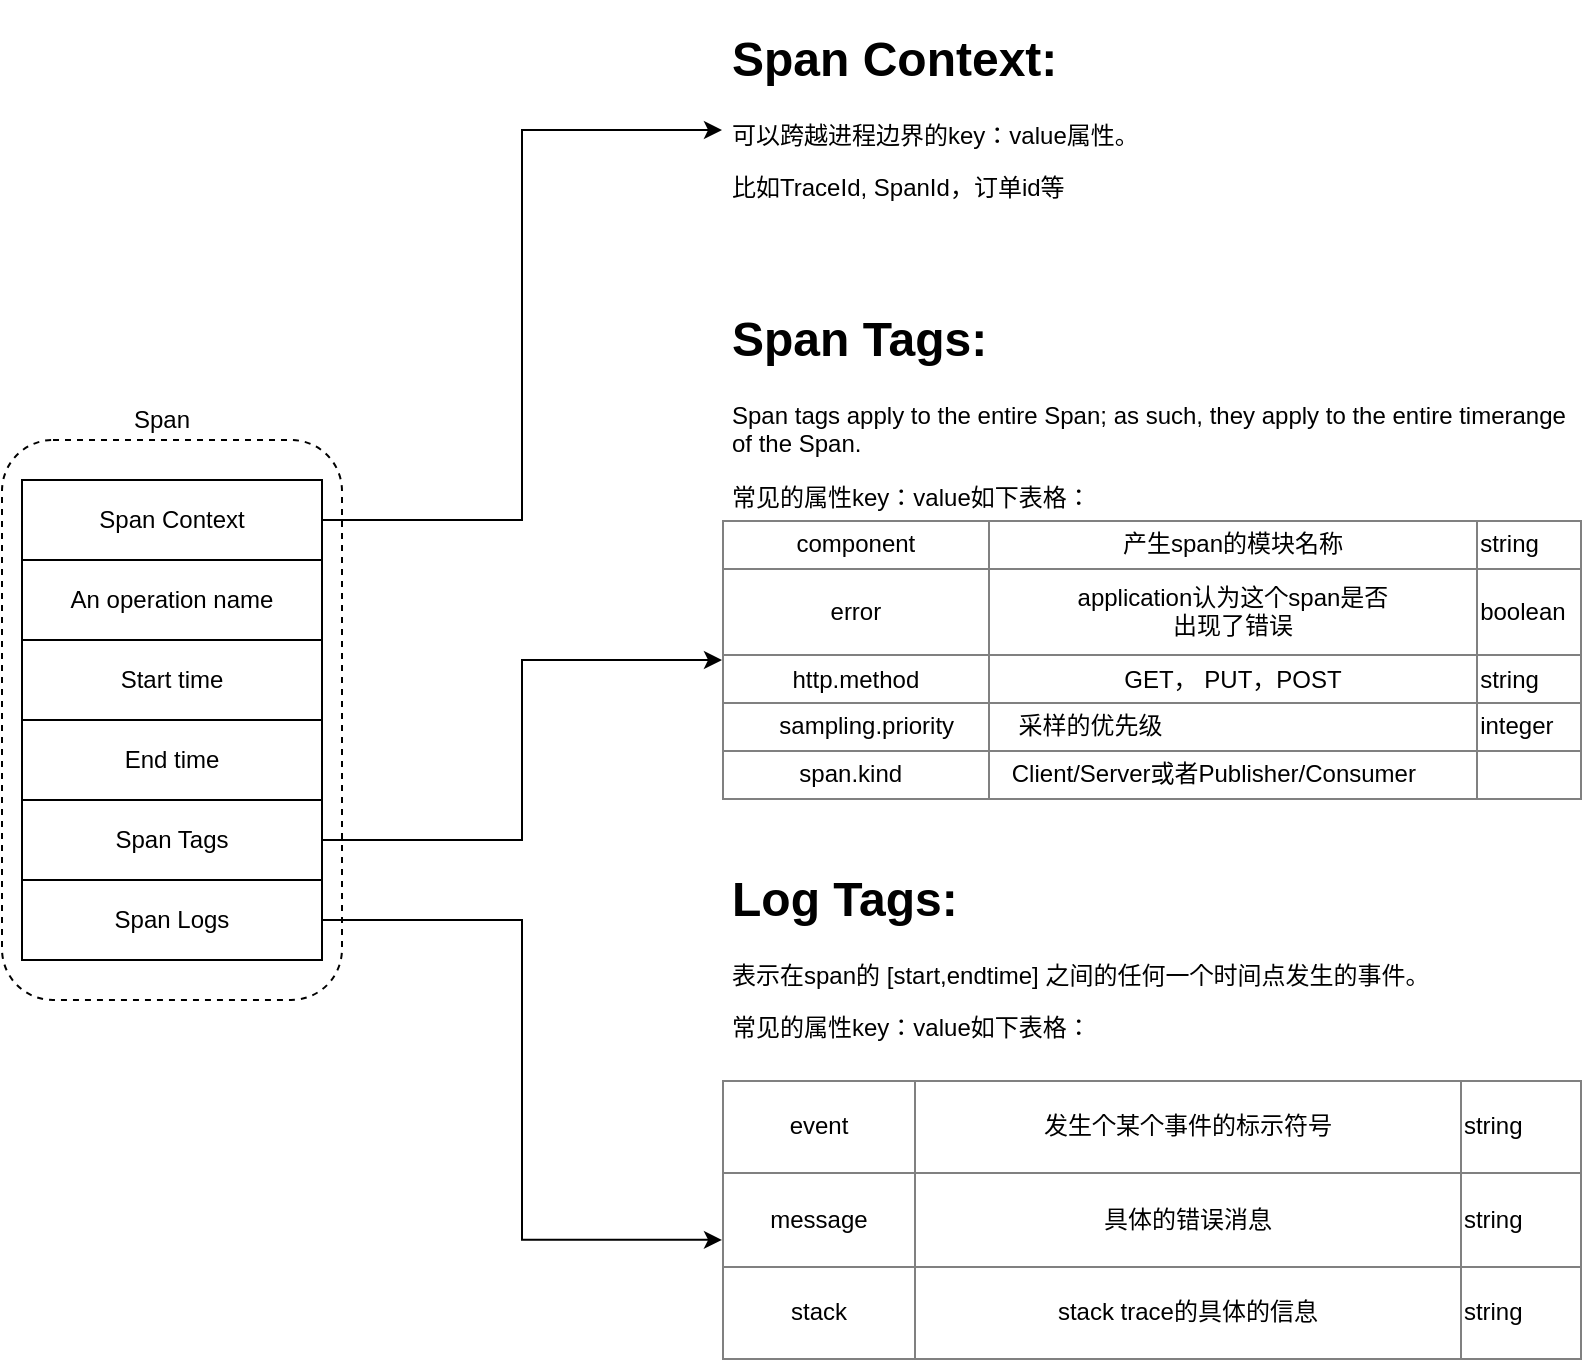 <mxfile version="10.6.5" type="github"><diagram id="Be28StreH6nC1CHvk1Et" name="Page-1"><mxGraphModel dx="854" dy="1713" grid="1" gridSize="10" guides="1" tooltips="1" connect="1" arrows="1" fold="1" page="1" pageScale="1" pageWidth="827" pageHeight="1169" math="0" shadow="0"><root><mxCell id="0"/><mxCell id="1" parent="0"/><mxCell id="36NQ3Q5xnYIMxYDtHXjG-8" value="" style="rounded=1;whiteSpace=wrap;html=1;fillColor=none;dashed=1;" vertex="1" parent="1"><mxGeometry x="180" y="80" width="170" height="280" as="geometry"/></mxCell><mxCell id="36NQ3Q5xnYIMxYDtHXjG-2" value="An operation name" style="rounded=0;whiteSpace=wrap;html=1;" vertex="1" parent="1"><mxGeometry x="190" y="140" width="150" height="40" as="geometry"/></mxCell><mxCell id="36NQ3Q5xnYIMxYDtHXjG-3" value="Start time" style="rounded=0;whiteSpace=wrap;html=1;" vertex="1" parent="1"><mxGeometry x="190" y="180" width="150" height="40" as="geometry"/></mxCell><mxCell id="36NQ3Q5xnYIMxYDtHXjG-4" value="End time" style="rounded=0;whiteSpace=wrap;html=1;" vertex="1" parent="1"><mxGeometry x="190" y="220" width="150" height="40" as="geometry"/></mxCell><mxCell id="36NQ3Q5xnYIMxYDtHXjG-21" style="edgeStyle=orthogonalEdgeStyle;rounded=0;orthogonalLoop=1;jettySize=auto;html=1;exitX=1;exitY=0.5;exitDx=0;exitDy=0;" edge="1" parent="1" source="36NQ3Q5xnYIMxYDtHXjG-5" target="36NQ3Q5xnYIMxYDtHXjG-20"><mxGeometry relative="1" as="geometry"/></mxCell><mxCell id="36NQ3Q5xnYIMxYDtHXjG-5" value="Span Tags" style="rounded=0;whiteSpace=wrap;html=1;" vertex="1" parent="1"><mxGeometry x="190" y="260" width="150" height="40" as="geometry"/></mxCell><mxCell id="36NQ3Q5xnYIMxYDtHXjG-24" style="edgeStyle=orthogonalEdgeStyle;rounded=0;orthogonalLoop=1;jettySize=auto;html=1;exitX=1;exitY=0.5;exitDx=0;exitDy=0;entryX=0;entryY=0.571;entryDx=0;entryDy=0;entryPerimeter=0;" edge="1" parent="1" source="36NQ3Q5xnYIMxYDtHXjG-6" target="36NQ3Q5xnYIMxYDtHXjG-22"><mxGeometry relative="1" as="geometry"/></mxCell><mxCell id="36NQ3Q5xnYIMxYDtHXjG-6" value="Span Logs" style="rounded=0;whiteSpace=wrap;html=1;" vertex="1" parent="1"><mxGeometry x="190" y="300" width="150" height="40" as="geometry"/></mxCell><mxCell id="36NQ3Q5xnYIMxYDtHXjG-26" style="edgeStyle=orthogonalEdgeStyle;rounded=0;orthogonalLoop=1;jettySize=auto;html=1;exitX=1;exitY=0.5;exitDx=0;exitDy=0;entryX=0;entryY=0.5;entryDx=0;entryDy=0;" edge="1" parent="1" source="36NQ3Q5xnYIMxYDtHXjG-7" target="36NQ3Q5xnYIMxYDtHXjG-25"><mxGeometry relative="1" as="geometry"/></mxCell><mxCell id="36NQ3Q5xnYIMxYDtHXjG-7" value="Span Context" style="rounded=0;whiteSpace=wrap;html=1;" vertex="1" parent="1"><mxGeometry x="190" y="100" width="150" height="40" as="geometry"/></mxCell><mxCell id="36NQ3Q5xnYIMxYDtHXjG-10" value="Span" style="text;html=1;strokeColor=none;fillColor=none;align=center;verticalAlign=middle;whiteSpace=wrap;rounded=0;dashed=1;" vertex="1" parent="1"><mxGeometry x="240" y="60" width="40" height="20" as="geometry"/></mxCell><mxCell id="36NQ3Q5xnYIMxYDtHXjG-19" value="&lt;h1&gt;Span Tags:&lt;/h1&gt;&lt;p&gt;&lt;span&gt;Span tags apply to&amp;nbsp;&lt;/span&gt;&lt;span&gt;the entire Span&lt;/span&gt;&lt;span&gt;; as such, they apply to the entire timerange of the Span.&amp;nbsp;&lt;/span&gt;&lt;br&gt;&lt;/p&gt;&lt;p&gt;&lt;span&gt;常见的属性key：value如下表格：&lt;/span&gt;&lt;/p&gt;" style="text;html=1;strokeColor=none;fillColor=none;spacing=5;spacingTop=-20;whiteSpace=wrap;overflow=hidden;rounded=0;dashed=1;" vertex="1" parent="1"><mxGeometry x="540" y="10" width="430" height="110" as="geometry"/></mxCell><mxCell id="36NQ3Q5xnYIMxYDtHXjG-20" value="&lt;table border=&quot;1&quot; width=&quot;100%&quot; style=&quot;width: 100% ; height: 100% ; border-collapse: collapse&quot;&gt;&lt;tbody&gt;&lt;tr&gt;&lt;td align=&quot;center&quot;&gt;component&lt;br&gt;&lt;/td&gt;&lt;td align=&quot;center&quot;&gt;产生span的模块名称&lt;/td&gt;&lt;td&gt;string&lt;/td&gt;&lt;/tr&gt;&lt;tr&gt;&lt;td align=&quot;center&quot;&gt;error&lt;/td&gt;&lt;td align=&quot;center&quot;&gt;application认为这个span是否&lt;br&gt;出现了错误&lt;/td&gt;&lt;td&gt;boolean&lt;/td&gt;&lt;/tr&gt;&lt;tr&gt;&lt;td align=&quot;center&quot;&gt;http.method&lt;br&gt;&lt;/td&gt;&lt;td align=&quot;center&quot;&gt;GET， PUT，POST&lt;/td&gt;&lt;td&gt;string&lt;/td&gt;&lt;/tr&gt;&lt;tr&gt;&lt;td&gt;&amp;nbsp; &amp;nbsp; &amp;nbsp; &amp;nbsp; sampling.priority&lt;/td&gt;&lt;td&gt;&amp;nbsp; &amp;nbsp; 采样的优先级&lt;/td&gt;&lt;td&gt;integer&lt;/td&gt;&lt;/tr&gt;&lt;tr&gt;&lt;td&gt;&amp;nbsp; &amp;nbsp; &amp;nbsp; &amp;nbsp; &amp;nbsp; &amp;nbsp;span.kind&lt;br&gt;&lt;/td&gt;&lt;td&gt;&amp;nbsp; &amp;nbsp;Client/Server或者Publisher/Consumer&lt;/td&gt;&lt;td&gt;&lt;br&gt;&lt;/td&gt;&lt;/tr&gt;&lt;/tbody&gt;&lt;/table&gt;" style="text;html=1;strokeColor=none;fillColor=none;overflow=fill;dashed=1;" vertex="1" parent="1"><mxGeometry x="540" y="120" width="430" height="140" as="geometry"/></mxCell><mxCell id="36NQ3Q5xnYIMxYDtHXjG-22" value="&lt;table border=&quot;1&quot; width=&quot;100%&quot; style=&quot;width: 100% ; height: 100% ; border-collapse: collapse&quot;&gt;&lt;tbody&gt;&lt;tr&gt;&lt;td align=&quot;center&quot;&gt;event&lt;br&gt;&lt;/td&gt;&lt;td align=&quot;center&quot;&gt;发生个某个事件的标示符号&lt;/td&gt;&lt;td&gt;string&lt;/td&gt;&lt;/tr&gt;&lt;tr&gt;&lt;td align=&quot;center&quot;&gt;message&lt;br&gt;&lt;/td&gt;&lt;td align=&quot;center&quot;&gt;具体的错误消息&lt;/td&gt;&lt;td&gt;string&lt;/td&gt;&lt;/tr&gt;&lt;tr&gt;&lt;td align=&quot;center&quot;&gt;stack&lt;br&gt;&lt;/td&gt;&lt;td align=&quot;center&quot;&gt;stack trace的具体的信息&lt;/td&gt;&lt;td&gt;string&lt;/td&gt;&lt;/tr&gt;&lt;/tbody&gt;&lt;/table&gt;" style="text;html=1;strokeColor=none;fillColor=none;overflow=fill;dashed=1;" vertex="1" parent="1"><mxGeometry x="540" y="400" width="430" height="140" as="geometry"/></mxCell><mxCell id="36NQ3Q5xnYIMxYDtHXjG-23" value="&lt;h1&gt;Log Tags:&lt;/h1&gt;&lt;p&gt;表示在span的 [start,endtime] 之间的任何一个时间点发生的事件。&amp;nbsp;&lt;/p&gt;&lt;p&gt;&lt;span&gt;常见的属性key：value如下表格：&lt;/span&gt;&lt;/p&gt;" style="text;html=1;strokeColor=none;fillColor=none;spacing=5;spacingTop=-20;whiteSpace=wrap;overflow=hidden;rounded=0;dashed=1;" vertex="1" parent="1"><mxGeometry x="540" y="290" width="430" height="110" as="geometry"/></mxCell><mxCell id="36NQ3Q5xnYIMxYDtHXjG-25" value="&lt;h1&gt;Span Context:&lt;/h1&gt;&lt;div&gt;可以跨越进程边界的key：value属性。&amp;nbsp;&lt;/div&gt;&lt;p&gt;比如TraceId, SpanId，订单id等&lt;/p&gt;" style="text;html=1;strokeColor=none;fillColor=none;spacing=5;spacingTop=-20;whiteSpace=wrap;overflow=hidden;rounded=0;dashed=1;" vertex="1" parent="1"><mxGeometry x="540" y="-130" width="430" height="110" as="geometry"/></mxCell></root></mxGraphModel></diagram></mxfile>